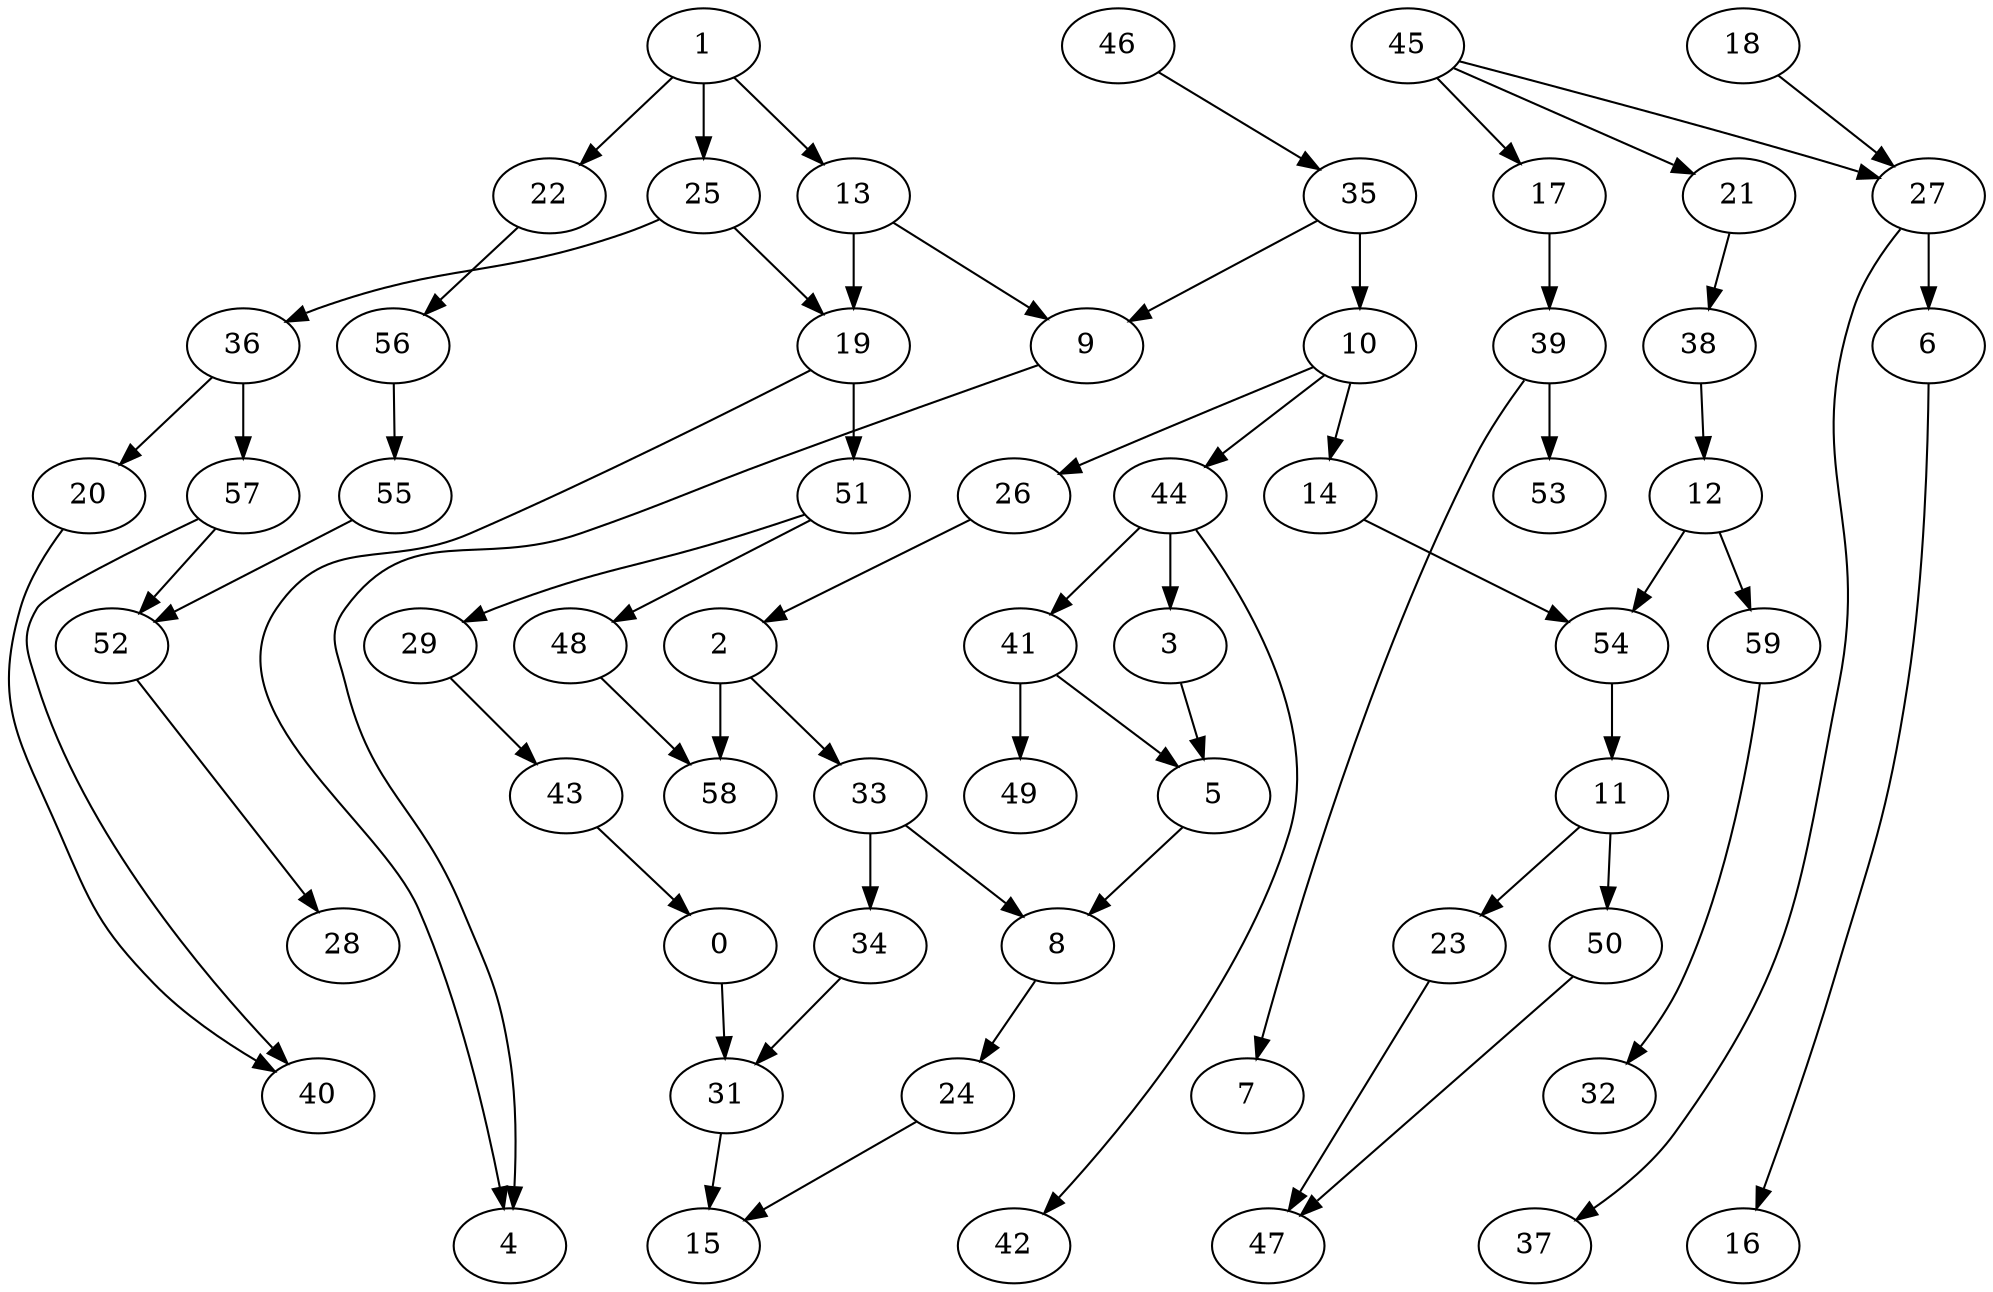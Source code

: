 digraph G {
    0;
    31;
    15;
    1;
    13;
    22;
    25;
    9;
    19;
    56;
    36;
    4;
    51;
    55;
    20;
    57;
    2;
    33;
    58;
    8;
    34;
    24;
    3;
    5;
    6;
    16;
    10;
    14;
    26;
    44;
    54;
    41;
    42;
    11;
    49;
    23;
    50;
    47;
    12;
    59;
    32;
    29;
    48;
    17;
    39;
    7;
    53;
    18;
    27;
    37;
    43;
    40;
    21;
    38;
    52;
    45;
    46;
    35;
    28;
    0 -> 31 [weight=1];
    31 -> 15 [weight=0];
    1 -> 13 [weight=1];
    1 -> 22 [weight=0];
    1 -> 25 [weight=2];
    13 -> 9 [weight=0];
    13 -> 19 [weight=2];
    22 -> 56 [weight=0];
    25 -> 19 [weight=1];
    25 -> 36 [weight=0];
    9 -> 4 [weight=0];
    19 -> 4 [weight=0];
    19 -> 51 [weight=1];
    56 -> 55 [weight=0];
    36 -> 20 [weight=0];
    36 -> 57 [weight=2];
    51 -> 29 [weight=0];
    51 -> 48 [weight=0];
    55 -> 52 [weight=0];
    20 -> 40 [weight=0];
    57 -> 40 [weight=0];
    57 -> 52 [weight=0];
    2 -> 33 [weight=0];
    2 -> 58 [weight=1];
    33 -> 8 [weight=0];
    33 -> 34 [weight=3];
    8 -> 24 [weight=0];
    34 -> 31 [weight=1];
    24 -> 15 [weight=0];
    3 -> 5 [weight=0];
    5 -> 8 [weight=0];
    6 -> 16 [weight=0];
    10 -> 14 [weight=0];
    10 -> 26 [weight=0];
    10 -> 44 [weight=0];
    14 -> 54 [weight=0];
    26 -> 2 [weight=0];
    44 -> 3 [weight=2];
    44 -> 41 [weight=0];
    44 -> 42 [weight=0];
    54 -> 11 [weight=2];
    41 -> 5 [weight=0];
    41 -> 49 [weight=6];
    11 -> 23 [weight=0];
    11 -> 50 [weight=0];
    23 -> 47 [weight=0];
    50 -> 47 [weight=0];
    12 -> 54 [weight=0];
    12 -> 59 [weight=0];
    59 -> 32 [weight=0];
    29 -> 43 [weight=0];
    48 -> 58 [weight=0];
    17 -> 39 [weight=1];
    39 -> 7 [weight=0];
    39 -> 53 [weight=1];
    18 -> 27 [weight=0];
    27 -> 6 [weight=1];
    27 -> 37 [weight=0];
    43 -> 0 [weight=0];
    21 -> 38 [weight=0];
    38 -> 12 [weight=0];
    52 -> 28 [weight=0];
    45 -> 17 [weight=0];
    45 -> 27 [weight=0];
    45 -> 21 [weight=0];
    46 -> 35 [weight=0];
    35 -> 9 [weight=0];
    35 -> 10 [weight=6];
}
